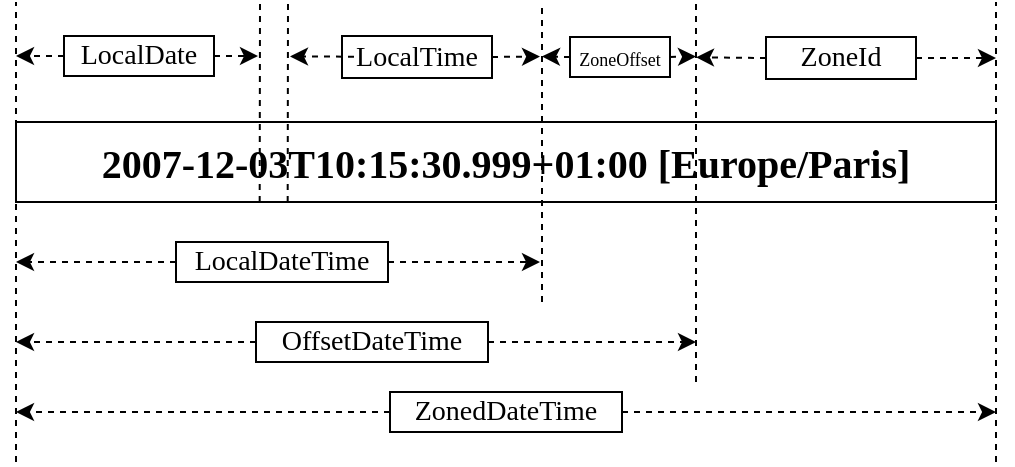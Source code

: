 <mxfile version="19.0.3" type="device"><diagram id="gafJqb-pEoisKNq2fXJT" name="第 1 页"><mxGraphModel dx="1185" dy="721" grid="1" gridSize="10" guides="1" tooltips="1" connect="1" arrows="1" fold="1" page="1" pageScale="1" pageWidth="827" pageHeight="1169" math="0" shadow="0"><root><mxCell id="0"/><mxCell id="1" parent="0"/><mxCell id="FOjNFD-9uCxmLQ-Pfp8w-2" value="" style="endArrow=none;dashed=1;html=1;rounded=0;fontFamily=Microsoft YaHei UI;fontSize=20;" edge="1" parent="1"><mxGeometry width="50" height="50" relative="1" as="geometry"><mxPoint x="240" y="610" as="sourcePoint"/><mxPoint x="240" y="380" as="targetPoint"/></mxGeometry></mxCell><mxCell id="FOjNFD-9uCxmLQ-Pfp8w-7" value="&lt;span style=&quot;font-weight: 700;&quot;&gt;2007-12-03T10:15:30.999+01:00 [Europe/Paris]&lt;/span&gt;" style="rounded=0;whiteSpace=wrap;html=1;fontFamily=Microsoft YaHei UI;fontSize=20;" vertex="1" parent="1"><mxGeometry x="240" y="440" width="490" height="40" as="geometry"/></mxCell><mxCell id="FOjNFD-9uCxmLQ-Pfp8w-9" value="&lt;font style=&quot;font-size: 14px;&quot;&gt;LocalDate&lt;/font&gt;" style="rounded=0;whiteSpace=wrap;html=1;fontFamily=Microsoft YaHei UI;fontSize=14;direction=south;" vertex="1" parent="1"><mxGeometry x="264" y="397" width="75" height="20" as="geometry"/></mxCell><mxCell id="FOjNFD-9uCxmLQ-Pfp8w-10" value="" style="endArrow=none;dashed=1;html=1;rounded=0;fontFamily=Microsoft YaHei UI;fontSize=20;exitX=0.286;exitY=1.05;exitDx=0;exitDy=0;exitPerimeter=0;" edge="1" parent="1"><mxGeometry width="50" height="50" relative="1" as="geometry"><mxPoint x="361.84" y="480" as="sourcePoint"/><mxPoint x="362" y="380" as="targetPoint"/></mxGeometry></mxCell><mxCell id="FOjNFD-9uCxmLQ-Pfp8w-11" value="" style="endArrow=classic;html=1;rounded=0;fontFamily=Microsoft YaHei UI;fontSize=14;exitX=0.5;exitY=1;exitDx=0;exitDy=0;dashed=1;" edge="1" parent="1" source="FOjNFD-9uCxmLQ-Pfp8w-9"><mxGeometry width="50" height="50" relative="1" as="geometry"><mxPoint x="210" y="553" as="sourcePoint"/><mxPoint x="240" y="407" as="targetPoint"/></mxGeometry></mxCell><mxCell id="FOjNFD-9uCxmLQ-Pfp8w-12" value="" style="endArrow=classic;html=1;rounded=0;fontFamily=Microsoft YaHei UI;fontSize=14;dashed=1;exitX=0.5;exitY=0;exitDx=0;exitDy=0;" edge="1" parent="1" source="FOjNFD-9uCxmLQ-Pfp8w-9"><mxGeometry width="50" height="50" relative="1" as="geometry"><mxPoint x="341" y="407.5" as="sourcePoint"/><mxPoint x="361" y="407" as="targetPoint"/></mxGeometry></mxCell><mxCell id="FOjNFD-9uCxmLQ-Pfp8w-14" value="" style="endArrow=none;dashed=1;html=1;rounded=0;fontFamily=Microsoft YaHei UI;fontSize=20;exitX=0.286;exitY=1.05;exitDx=0;exitDy=0;exitPerimeter=0;" edge="1" parent="1"><mxGeometry width="50" height="50" relative="1" as="geometry"><mxPoint x="375.84" y="480" as="sourcePoint"/><mxPoint x="376" y="380" as="targetPoint"/></mxGeometry></mxCell><mxCell id="FOjNFD-9uCxmLQ-Pfp8w-15" value="&lt;font style=&quot;font-size: 14px;&quot;&gt;LocalTime&lt;/font&gt;" style="rounded=0;whiteSpace=wrap;html=1;fontFamily=Microsoft YaHei UI;fontSize=14;direction=south;" vertex="1" parent="1"><mxGeometry x="403" y="397" width="75" height="21" as="geometry"/></mxCell><mxCell id="FOjNFD-9uCxmLQ-Pfp8w-16" value="" style="endArrow=none;dashed=1;html=1;rounded=0;fontFamily=Microsoft YaHei UI;fontSize=20;" edge="1" parent="1"><mxGeometry width="50" height="50" relative="1" as="geometry"><mxPoint x="503" y="530" as="sourcePoint"/><mxPoint x="503" y="380" as="targetPoint"/></mxGeometry></mxCell><mxCell id="FOjNFD-9uCxmLQ-Pfp8w-17" value="" style="endArrow=classic;html=1;rounded=0;fontFamily=Microsoft YaHei UI;fontSize=14;exitX=0.492;exitY=0.92;exitDx=0;exitDy=0;dashed=1;exitPerimeter=0;" edge="1" parent="1" source="FOjNFD-9uCxmLQ-Pfp8w-15"><mxGeometry width="50" height="50" relative="1" as="geometry"><mxPoint x="402" y="407.5" as="sourcePoint"/><mxPoint x="377" y="407.25" as="targetPoint"/></mxGeometry></mxCell><mxCell id="FOjNFD-9uCxmLQ-Pfp8w-18" value="" style="endArrow=classic;html=1;rounded=0;fontFamily=Microsoft YaHei UI;fontSize=14;dashed=1;exitX=0.5;exitY=0;exitDx=0;exitDy=0;" edge="1" parent="1" source="FOjNFD-9uCxmLQ-Pfp8w-15"><mxGeometry width="50" height="50" relative="1" as="geometry"><mxPoint x="490" y="433" as="sourcePoint"/><mxPoint x="502" y="407.25" as="targetPoint"/></mxGeometry></mxCell><mxCell id="FOjNFD-9uCxmLQ-Pfp8w-19" value="&lt;font style=&quot;font-size: 14px;&quot;&gt;LocalDateTime&lt;/font&gt;" style="rounded=0;whiteSpace=wrap;html=1;fontFamily=Microsoft YaHei UI;fontSize=14;direction=south;" vertex="1" parent="1"><mxGeometry x="320" y="500" width="106" height="20" as="geometry"/></mxCell><mxCell id="FOjNFD-9uCxmLQ-Pfp8w-20" value="" style="endArrow=classic;html=1;rounded=0;fontFamily=Microsoft YaHei UI;fontSize=14;exitX=0.5;exitY=1;exitDx=0;exitDy=0;dashed=1;" edge="1" parent="1" source="FOjNFD-9uCxmLQ-Pfp8w-19"><mxGeometry width="50" height="50" relative="1" as="geometry"><mxPoint x="285" y="510.71" as="sourcePoint"/><mxPoint x="240" y="510" as="targetPoint"/></mxGeometry></mxCell><mxCell id="FOjNFD-9uCxmLQ-Pfp8w-21" value="" style="endArrow=classic;html=1;rounded=0;fontFamily=Microsoft YaHei UI;fontSize=14;dashed=1;exitX=0.5;exitY=0;exitDx=0;exitDy=0;" edge="1" parent="1" source="FOjNFD-9uCxmLQ-Pfp8w-19"><mxGeometry width="50" height="50" relative="1" as="geometry"><mxPoint x="440" y="535" as="sourcePoint"/><mxPoint x="502" y="510" as="targetPoint"/></mxGeometry></mxCell><mxCell id="FOjNFD-9uCxmLQ-Pfp8w-22" value="" style="endArrow=none;dashed=1;html=1;rounded=0;fontFamily=Microsoft YaHei UI;fontSize=20;" edge="1" parent="1"><mxGeometry width="50" height="50" relative="1" as="geometry"><mxPoint x="580" y="570" as="sourcePoint"/><mxPoint x="580" y="380" as="targetPoint"/></mxGeometry></mxCell><mxCell id="FOjNFD-9uCxmLQ-Pfp8w-23" value="&lt;font style=&quot;font-size: 9px;&quot;&gt;ZoneOffset&lt;/font&gt;" style="rounded=0;whiteSpace=wrap;html=1;fontFamily=Microsoft YaHei UI;fontSize=14;direction=south;" vertex="1" parent="1"><mxGeometry x="517" y="397.5" width="50" height="20" as="geometry"/></mxCell><mxCell id="FOjNFD-9uCxmLQ-Pfp8w-24" value="" style="endArrow=classic;html=1;rounded=0;fontFamily=Microsoft YaHei UI;fontSize=14;dashed=1;exitX=0.5;exitY=0;exitDx=0;exitDy=0;" edge="1" parent="1" source="FOjNFD-9uCxmLQ-Pfp8w-23"><mxGeometry width="50" height="50" relative="1" as="geometry"><mxPoint x="553" y="407.48" as="sourcePoint"/><mxPoint x="580" y="407.23" as="targetPoint"/></mxGeometry></mxCell><mxCell id="FOjNFD-9uCxmLQ-Pfp8w-25" value="" style="endArrow=classic;html=1;rounded=0;fontFamily=Microsoft YaHei UI;fontSize=14;exitX=0.5;exitY=1;exitDx=0;exitDy=0;dashed=1;" edge="1" parent="1" source="FOjNFD-9uCxmLQ-Pfp8w-23"><mxGeometry width="50" height="50" relative="1" as="geometry"><mxPoint x="515" y="407.5" as="sourcePoint"/><mxPoint x="503" y="407.23" as="targetPoint"/></mxGeometry></mxCell><mxCell id="FOjNFD-9uCxmLQ-Pfp8w-27" value="" style="endArrow=none;dashed=1;html=1;rounded=0;fontFamily=Microsoft YaHei UI;fontSize=20;" edge="1" parent="1"><mxGeometry width="50" height="50" relative="1" as="geometry"><mxPoint x="730" y="610" as="sourcePoint"/><mxPoint x="730" y="380" as="targetPoint"/></mxGeometry></mxCell><mxCell id="FOjNFD-9uCxmLQ-Pfp8w-28" value="&lt;font style=&quot;font-size: 14px;&quot;&gt;ZoneId&lt;/font&gt;" style="rounded=0;whiteSpace=wrap;html=1;fontFamily=Microsoft YaHei UI;fontSize=14;direction=south;" vertex="1" parent="1"><mxGeometry x="615" y="397.5" width="75" height="21" as="geometry"/></mxCell><mxCell id="FOjNFD-9uCxmLQ-Pfp8w-29" value="" style="endArrow=classic;html=1;rounded=0;fontFamily=Microsoft YaHei UI;fontSize=14;dashed=1;exitX=0.5;exitY=0;exitDx=0;exitDy=0;" edge="1" parent="1" source="FOjNFD-9uCxmLQ-Pfp8w-28"><mxGeometry width="50" height="50" relative="1" as="geometry"><mxPoint x="660" y="408" as="sourcePoint"/><mxPoint x="730" y="408" as="targetPoint"/></mxGeometry></mxCell><mxCell id="FOjNFD-9uCxmLQ-Pfp8w-30" value="" style="endArrow=classic;html=1;rounded=0;fontFamily=Microsoft YaHei UI;fontSize=14;dashed=1;exitX=0.5;exitY=1;exitDx=0;exitDy=0;" edge="1" parent="1" source="FOjNFD-9uCxmLQ-Pfp8w-28"><mxGeometry width="50" height="50" relative="1" as="geometry"><mxPoint x="628" y="408" as="sourcePoint"/><mxPoint x="580" y="407.671" as="targetPoint"/></mxGeometry></mxCell><mxCell id="FOjNFD-9uCxmLQ-Pfp8w-31" value="&lt;font style=&quot;font-size: 14px;&quot;&gt;OffsetDateTime&lt;/font&gt;" style="rounded=0;whiteSpace=wrap;html=1;fontFamily=Microsoft YaHei UI;fontSize=14;direction=south;" vertex="1" parent="1"><mxGeometry x="360" y="540" width="116" height="20" as="geometry"/></mxCell><mxCell id="FOjNFD-9uCxmLQ-Pfp8w-32" value="" style="endArrow=classic;html=1;rounded=0;fontFamily=Microsoft YaHei UI;fontSize=14;dashed=1;exitX=0.5;exitY=0;exitDx=0;exitDy=0;" edge="1" parent="1" source="FOjNFD-9uCxmLQ-Pfp8w-31"><mxGeometry width="50" height="50" relative="1" as="geometry"><mxPoint x="436" y="520" as="sourcePoint"/><mxPoint x="580" y="550" as="targetPoint"/></mxGeometry></mxCell><mxCell id="FOjNFD-9uCxmLQ-Pfp8w-33" value="" style="endArrow=classic;html=1;rounded=0;fontFamily=Microsoft YaHei UI;fontSize=14;exitX=0.5;exitY=1;exitDx=0;exitDy=0;dashed=1;" edge="1" parent="1" source="FOjNFD-9uCxmLQ-Pfp8w-31"><mxGeometry width="50" height="50" relative="1" as="geometry"><mxPoint x="330" y="520" as="sourcePoint"/><mxPoint x="240" y="550" as="targetPoint"/></mxGeometry></mxCell><mxCell id="FOjNFD-9uCxmLQ-Pfp8w-34" value="&lt;font style=&quot;font-size: 14px;&quot;&gt;ZonedDateTime&lt;/font&gt;" style="rounded=0;whiteSpace=wrap;html=1;fontFamily=Microsoft YaHei UI;fontSize=14;direction=south;" vertex="1" parent="1"><mxGeometry x="427" y="575" width="116" height="20" as="geometry"/></mxCell><mxCell id="FOjNFD-9uCxmLQ-Pfp8w-35" value="" style="endArrow=classic;html=1;rounded=0;fontFamily=Microsoft YaHei UI;fontSize=14;exitX=0.5;exitY=1;exitDx=0;exitDy=0;dashed=1;" edge="1" parent="1" source="FOjNFD-9uCxmLQ-Pfp8w-34"><mxGeometry width="50" height="50" relative="1" as="geometry"><mxPoint x="390" y="584.66" as="sourcePoint"/><mxPoint x="240" y="585" as="targetPoint"/></mxGeometry></mxCell><mxCell id="FOjNFD-9uCxmLQ-Pfp8w-36" value="" style="endArrow=classic;html=1;rounded=0;fontFamily=Microsoft YaHei UI;fontSize=14;dashed=1;exitX=0.5;exitY=0;exitDx=0;exitDy=0;" edge="1" parent="1" source="FOjNFD-9uCxmLQ-Pfp8w-34"><mxGeometry width="50" height="50" relative="1" as="geometry"><mxPoint x="486" y="560" as="sourcePoint"/><mxPoint x="730" y="585" as="targetPoint"/></mxGeometry></mxCell></root></mxGraphModel></diagram></mxfile>